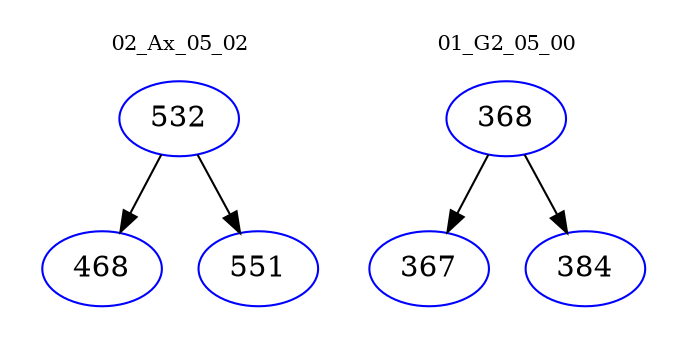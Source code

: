 digraph{
subgraph cluster_0 {
color = white
label = "02_Ax_05_02";
fontsize=10;
T0_532 [label="532", color="blue"]
T0_532 -> T0_468 [color="black"]
T0_468 [label="468", color="blue"]
T0_532 -> T0_551 [color="black"]
T0_551 [label="551", color="blue"]
}
subgraph cluster_1 {
color = white
label = "01_G2_05_00";
fontsize=10;
T1_368 [label="368", color="blue"]
T1_368 -> T1_367 [color="black"]
T1_367 [label="367", color="blue"]
T1_368 -> T1_384 [color="black"]
T1_384 [label="384", color="blue"]
}
}
